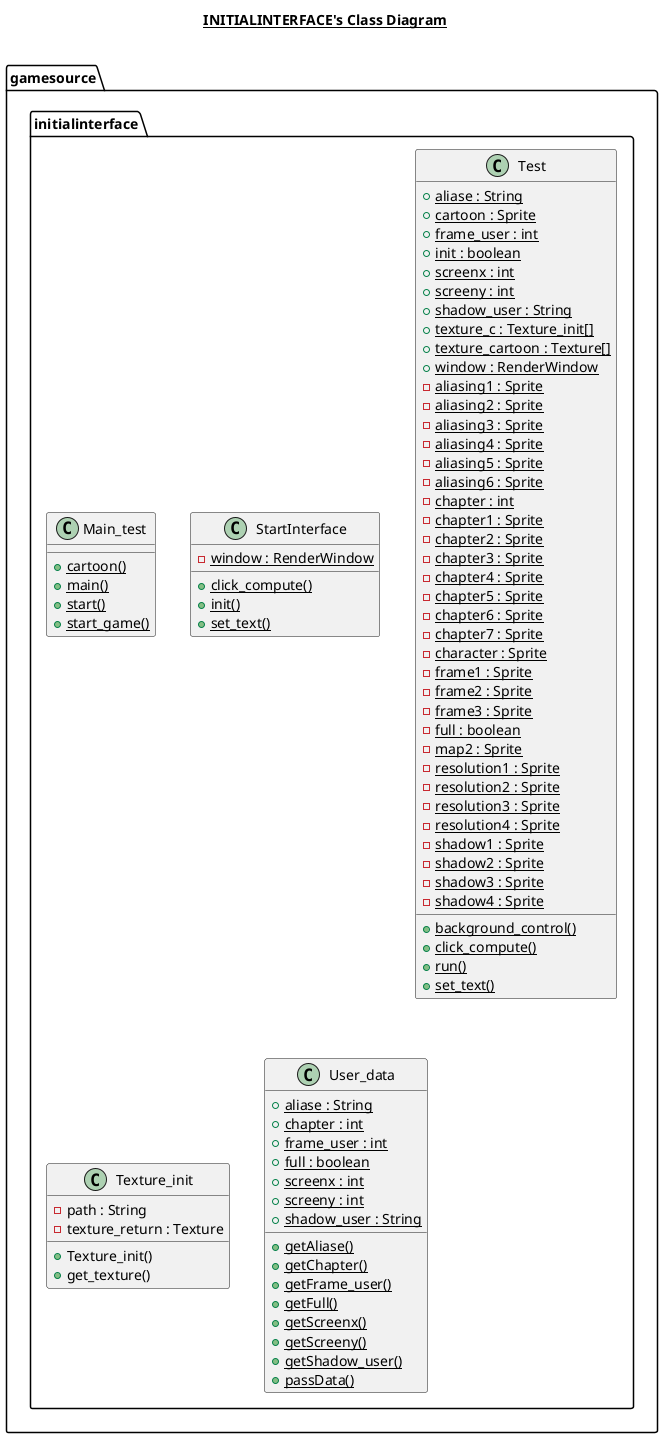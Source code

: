 @startuml

title __INITIALINTERFACE's Class Diagram__\n

  namespace gamesource {
    namespace initialinterface {
      class gamesource.initialinterface.Main_test {
          {static} + cartoon()
          {static} + main()
          {static} + start()
          {static} + start_game()
      }
    }
  }
  

  namespace gamesource {
    namespace initialinterface {
      class gamesource.initialinterface.StartInterface {
          {static} - window : RenderWindow
          {static} + click_compute()
          {static} + init()
          {static} + set_text()
      }
    }
  }
  

  namespace gamesource {
    namespace initialinterface {
      class gamesource.initialinterface.Test {
          {static} + aliase : String
          {static} + cartoon : Sprite
          {static} + frame_user : int
          {static} + init : boolean
          {static} + screenx : int
          {static} + screeny : int
          {static} + shadow_user : String
          {static} + texture_c : Texture_init[]
          {static} + texture_cartoon : Texture[]
          {static} + window : RenderWindow
          {static} - aliasing1 : Sprite
          {static} - aliasing2 : Sprite
          {static} - aliasing3 : Sprite
          {static} - aliasing4 : Sprite
          {static} - aliasing5 : Sprite
          {static} - aliasing6 : Sprite
          {static} - chapter : int
          {static} - chapter1 : Sprite
          {static} - chapter2 : Sprite
          {static} - chapter3 : Sprite
          {static} - chapter4 : Sprite
          {static} - chapter5 : Sprite
          {static} - chapter6 : Sprite
          {static} - chapter7 : Sprite
          {static} - character : Sprite
          {static} - frame1 : Sprite
          {static} - frame2 : Sprite
          {static} - frame3 : Sprite
          {static} - full : boolean
          {static} - map2 : Sprite
          {static} - resolution1 : Sprite
          {static} - resolution2 : Sprite
          {static} - resolution3 : Sprite
          {static} - resolution4 : Sprite
          {static} - shadow1 : Sprite
          {static} - shadow2 : Sprite
          {static} - shadow3 : Sprite
          {static} - shadow4 : Sprite
          {static} + background_control()
          {static} + click_compute()
          {static} + run()
          {static} + set_text()
      }
    }
  }
  

  namespace gamesource {
    namespace initialinterface {
      class gamesource.initialinterface.Texture_init {
          - path : String
          - texture_return : Texture
          + Texture_init()
          + get_texture()
      }
    }
  }
  

  namespace gamesource {
    namespace initialinterface {
      class gamesource.initialinterface.User_data {
          {static} + aliase : String
          {static} + chapter : int
          {static} + frame_user : int
          {static} + full : boolean
          {static} + screenx : int
          {static} + screeny : int
          {static} + shadow_user : String
          {static} + getAliase()
          {static} + getChapter()
          {static} + getFrame_user()
          {static} + getFull()
          {static} + getScreenx()
          {static} + getScreeny()
          {static} + getShadow_user()
          {static} + passData()
      }
    }
  }
  




@enduml
